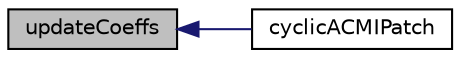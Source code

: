 digraph "updateCoeffs"
{
  bgcolor="transparent";
  edge [fontname="Helvetica",fontsize="10",labelfontname="Helvetica",labelfontsize="10"];
  node [fontname="Helvetica",fontsize="10",shape=record];
  rankdir="LR";
  Node1 [label="updateCoeffs",height=0.2,width=0.4,color="black", fillcolor="grey75", style="filled", fontcolor="black"];
  Node1 -> Node2 [dir="back",color="midnightblue",fontsize="10",style="solid",fontname="Helvetica"];
  Node2 [label="cyclicACMIPatch",height=0.2,width=0.4,color="black",URL="$a00456.html#a3a927eeaa0f7fc8ebc554fbd9ce29fc5",tooltip="Return local reference cast into the cyclic AMI patch. "];
}
